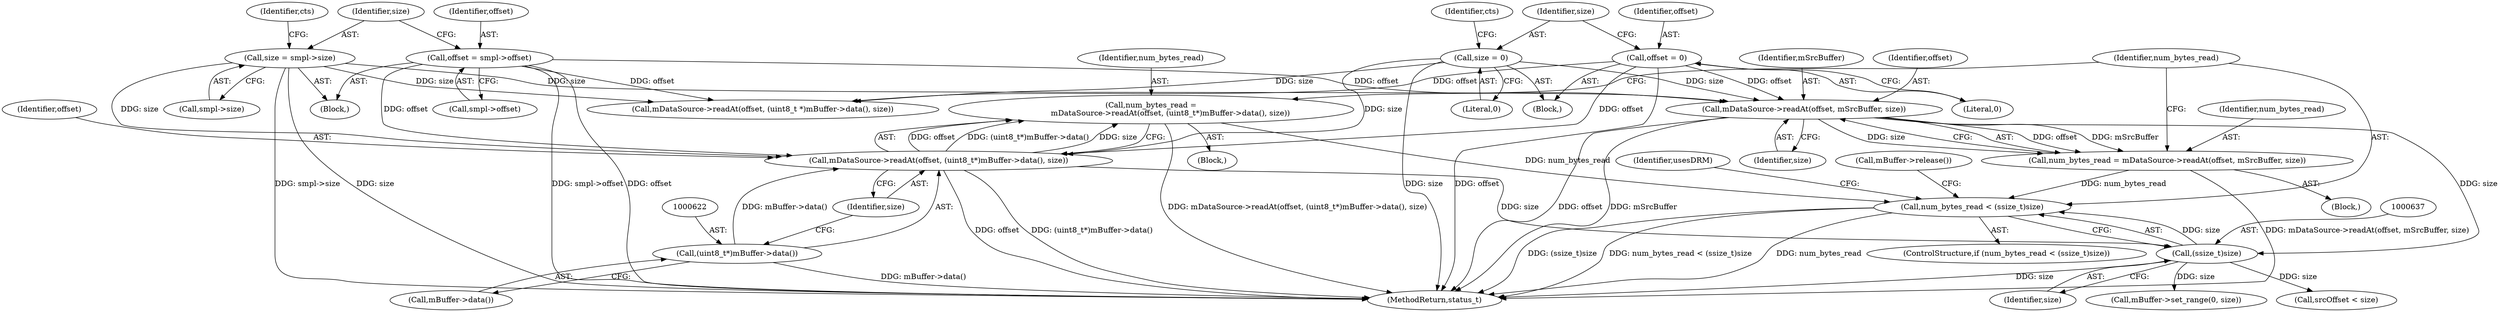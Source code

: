 digraph "0_Android_d48f0f145f8f0f4472bc0af668ac9a8bce44ba9b@API" {
"1000634" [label="(Call,num_bytes_read < (ssize_t)size)"];
"1000617" [label="(Call,num_bytes_read =\n                mDataSource->readAt(offset, (uint8_t*)mBuffer->data(), size))"];
"1000619" [label="(Call,mDataSource->readAt(offset, (uint8_t*)mBuffer->data(), size))"];
"1000327" [label="(Call,offset = smpl->offset)"];
"1000260" [label="(Call,offset = 0)"];
"1000621" [label="(Call,(uint8_t*)mBuffer->data())"];
"1000332" [label="(Call,size = smpl->size)"];
"1000264" [label="(Call,size = 0)"];
"1000627" [label="(Call,num_bytes_read = mDataSource->readAt(offset, mSrcBuffer, size))"];
"1000629" [label="(Call,mDataSource->readAt(offset, mSrcBuffer, size))"];
"1000636" [label="(Call,(ssize_t)size)"];
"1000633" [label="(ControlStructure,if (num_bytes_read < (ssize_t)size))"];
"1000629" [label="(Call,mDataSource->readAt(offset, mSrcBuffer, size))"];
"1000105" [label="(Block,)"];
"1000620" [label="(Identifier,offset)"];
"1000655" [label="(Call,mBuffer->set_range(0, size))"];
"1000830" [label="(MethodReturn,status_t)"];
"1000632" [label="(Identifier,size)"];
"1000623" [label="(Call,mBuffer->data())"];
"1000261" [label="(Identifier,offset)"];
"1000634" [label="(Call,num_bytes_read < (ssize_t)size)"];
"1000266" [label="(Literal,0)"];
"1000617" [label="(Call,num_bytes_read =\n                mDataSource->readAt(offset, (uint8_t*)mBuffer->data(), size))"];
"1000616" [label="(Block,)"];
"1000334" [label="(Call,smpl->size)"];
"1000621" [label="(Call,(uint8_t*)mBuffer->data())"];
"1000260" [label="(Call,offset = 0)"];
"1000327" [label="(Call,offset = smpl->offset)"];
"1000628" [label="(Identifier,num_bytes_read)"];
"1000338" [label="(Identifier,cts)"];
"1000619" [label="(Call,mDataSource->readAt(offset, (uint8_t*)mBuffer->data(), size))"];
"1000618" [label="(Identifier,num_bytes_read)"];
"1000640" [label="(Call,mBuffer->release())"];
"1000636" [label="(Call,(ssize_t)size)"];
"1000265" [label="(Identifier,size)"];
"1000675" [label="(Call,srcOffset < size)"];
"1000630" [label="(Identifier,offset)"];
"1000626" [label="(Block,)"];
"1000328" [label="(Identifier,offset)"];
"1000283" [label="(Block,)"];
"1000649" [label="(Identifier,usesDRM)"];
"1000329" [label="(Call,smpl->offset)"];
"1000269" [label="(Identifier,cts)"];
"1000332" [label="(Call,size = smpl->size)"];
"1000624" [label="(Identifier,size)"];
"1000638" [label="(Identifier,size)"];
"1000264" [label="(Call,size = 0)"];
"1000333" [label="(Identifier,size)"];
"1000635" [label="(Identifier,num_bytes_read)"];
"1000627" [label="(Call,num_bytes_read = mDataSource->readAt(offset, mSrcBuffer, size))"];
"1000262" [label="(Literal,0)"];
"1000631" [label="(Identifier,mSrcBuffer)"];
"1000436" [label="(Call,mDataSource->readAt(offset, (uint8_t *)mBuffer->data(), size))"];
"1000634" -> "1000633"  [label="AST: "];
"1000634" -> "1000636"  [label="CFG: "];
"1000635" -> "1000634"  [label="AST: "];
"1000636" -> "1000634"  [label="AST: "];
"1000640" -> "1000634"  [label="CFG: "];
"1000649" -> "1000634"  [label="CFG: "];
"1000634" -> "1000830"  [label="DDG: num_bytes_read"];
"1000634" -> "1000830"  [label="DDG: (ssize_t)size"];
"1000634" -> "1000830"  [label="DDG: num_bytes_read < (ssize_t)size"];
"1000617" -> "1000634"  [label="DDG: num_bytes_read"];
"1000627" -> "1000634"  [label="DDG: num_bytes_read"];
"1000636" -> "1000634"  [label="DDG: size"];
"1000617" -> "1000616"  [label="AST: "];
"1000617" -> "1000619"  [label="CFG: "];
"1000618" -> "1000617"  [label="AST: "];
"1000619" -> "1000617"  [label="AST: "];
"1000635" -> "1000617"  [label="CFG: "];
"1000617" -> "1000830"  [label="DDG: mDataSource->readAt(offset, (uint8_t*)mBuffer->data(), size)"];
"1000619" -> "1000617"  [label="DDG: offset"];
"1000619" -> "1000617"  [label="DDG: (uint8_t*)mBuffer->data()"];
"1000619" -> "1000617"  [label="DDG: size"];
"1000619" -> "1000624"  [label="CFG: "];
"1000620" -> "1000619"  [label="AST: "];
"1000621" -> "1000619"  [label="AST: "];
"1000624" -> "1000619"  [label="AST: "];
"1000619" -> "1000830"  [label="DDG: (uint8_t*)mBuffer->data()"];
"1000619" -> "1000830"  [label="DDG: offset"];
"1000327" -> "1000619"  [label="DDG: offset"];
"1000260" -> "1000619"  [label="DDG: offset"];
"1000621" -> "1000619"  [label="DDG: mBuffer->data()"];
"1000332" -> "1000619"  [label="DDG: size"];
"1000264" -> "1000619"  [label="DDG: size"];
"1000619" -> "1000636"  [label="DDG: size"];
"1000327" -> "1000283"  [label="AST: "];
"1000327" -> "1000329"  [label="CFG: "];
"1000328" -> "1000327"  [label="AST: "];
"1000329" -> "1000327"  [label="AST: "];
"1000333" -> "1000327"  [label="CFG: "];
"1000327" -> "1000830"  [label="DDG: offset"];
"1000327" -> "1000830"  [label="DDG: smpl->offset"];
"1000327" -> "1000436"  [label="DDG: offset"];
"1000327" -> "1000629"  [label="DDG: offset"];
"1000260" -> "1000105"  [label="AST: "];
"1000260" -> "1000262"  [label="CFG: "];
"1000261" -> "1000260"  [label="AST: "];
"1000262" -> "1000260"  [label="AST: "];
"1000265" -> "1000260"  [label="CFG: "];
"1000260" -> "1000830"  [label="DDG: offset"];
"1000260" -> "1000436"  [label="DDG: offset"];
"1000260" -> "1000629"  [label="DDG: offset"];
"1000621" -> "1000623"  [label="CFG: "];
"1000622" -> "1000621"  [label="AST: "];
"1000623" -> "1000621"  [label="AST: "];
"1000624" -> "1000621"  [label="CFG: "];
"1000621" -> "1000830"  [label="DDG: mBuffer->data()"];
"1000332" -> "1000283"  [label="AST: "];
"1000332" -> "1000334"  [label="CFG: "];
"1000333" -> "1000332"  [label="AST: "];
"1000334" -> "1000332"  [label="AST: "];
"1000338" -> "1000332"  [label="CFG: "];
"1000332" -> "1000830"  [label="DDG: smpl->size"];
"1000332" -> "1000830"  [label="DDG: size"];
"1000332" -> "1000436"  [label="DDG: size"];
"1000332" -> "1000629"  [label="DDG: size"];
"1000264" -> "1000105"  [label="AST: "];
"1000264" -> "1000266"  [label="CFG: "];
"1000265" -> "1000264"  [label="AST: "];
"1000266" -> "1000264"  [label="AST: "];
"1000269" -> "1000264"  [label="CFG: "];
"1000264" -> "1000830"  [label="DDG: size"];
"1000264" -> "1000436"  [label="DDG: size"];
"1000264" -> "1000629"  [label="DDG: size"];
"1000627" -> "1000626"  [label="AST: "];
"1000627" -> "1000629"  [label="CFG: "];
"1000628" -> "1000627"  [label="AST: "];
"1000629" -> "1000627"  [label="AST: "];
"1000635" -> "1000627"  [label="CFG: "];
"1000627" -> "1000830"  [label="DDG: mDataSource->readAt(offset, mSrcBuffer, size)"];
"1000629" -> "1000627"  [label="DDG: offset"];
"1000629" -> "1000627"  [label="DDG: mSrcBuffer"];
"1000629" -> "1000627"  [label="DDG: size"];
"1000629" -> "1000632"  [label="CFG: "];
"1000630" -> "1000629"  [label="AST: "];
"1000631" -> "1000629"  [label="AST: "];
"1000632" -> "1000629"  [label="AST: "];
"1000629" -> "1000830"  [label="DDG: offset"];
"1000629" -> "1000830"  [label="DDG: mSrcBuffer"];
"1000629" -> "1000636"  [label="DDG: size"];
"1000636" -> "1000638"  [label="CFG: "];
"1000637" -> "1000636"  [label="AST: "];
"1000638" -> "1000636"  [label="AST: "];
"1000636" -> "1000830"  [label="DDG: size"];
"1000636" -> "1000655"  [label="DDG: size"];
"1000636" -> "1000675"  [label="DDG: size"];
}
